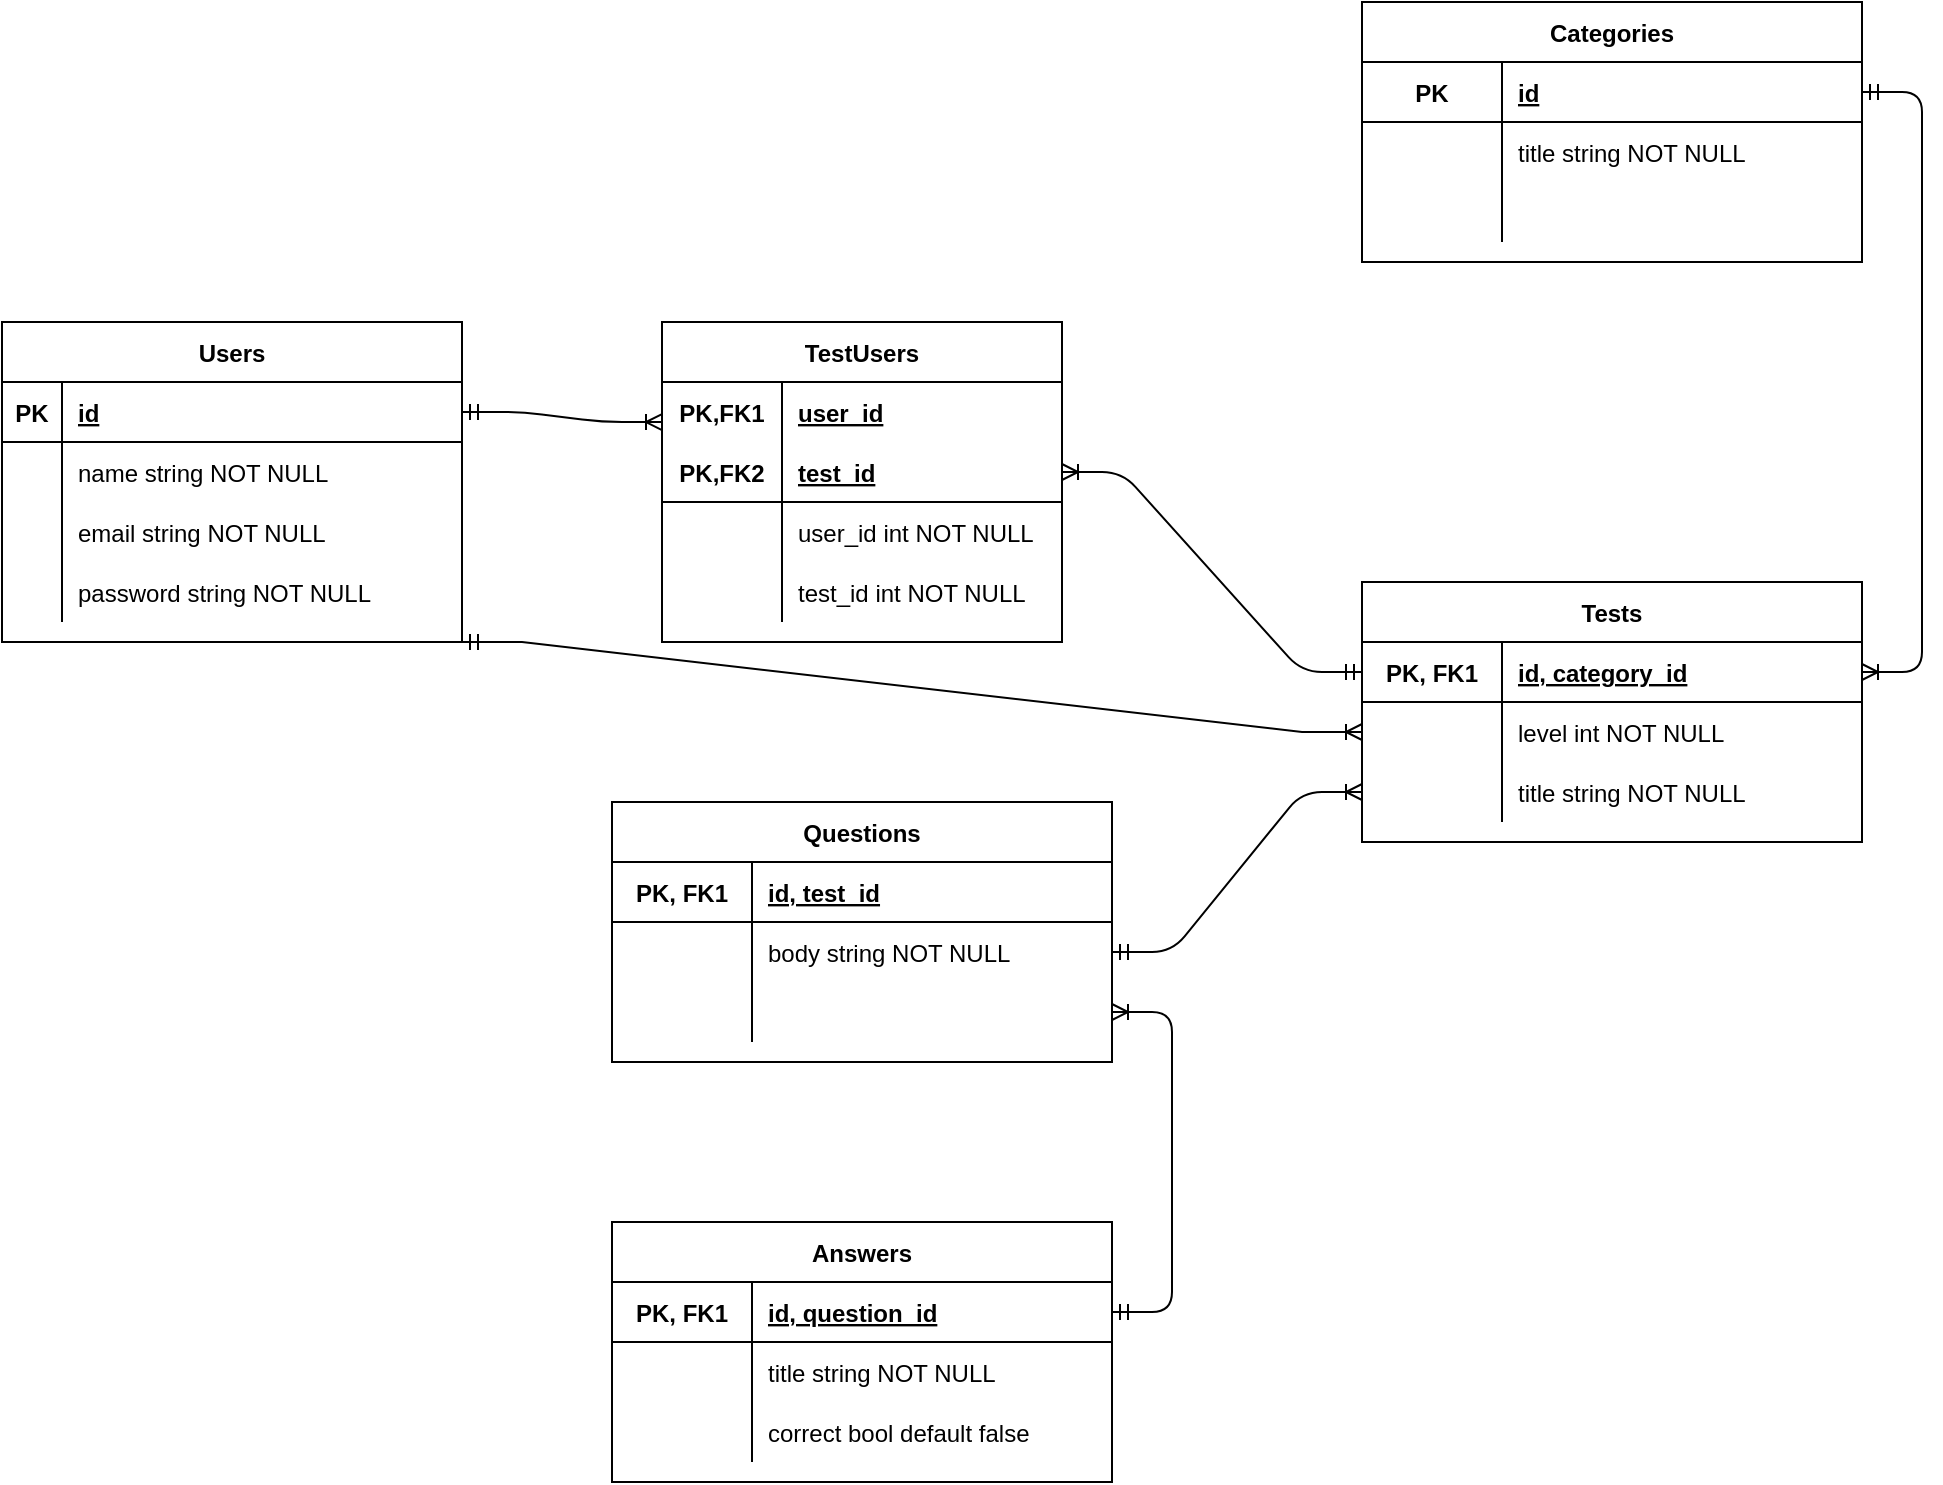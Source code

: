 <mxfile version="14.7.4" type="github">
  <diagram id="4wMRoJ0qhh7ZyPMBYZJD" name="Page-1">
    <mxGraphModel dx="1298" dy="866" grid="1" gridSize="10" guides="1" tooltips="1" connect="1" arrows="1" fold="1" page="1" pageScale="1" pageWidth="1169" pageHeight="827" math="0" shadow="0">
      <root>
        <mxCell id="0" />
        <mxCell id="1" parent="0" />
        <mxCell id="s7CfUtMBLR39WxC02sP2-21" value="Users" style="shape=table;startSize=30;container=1;collapsible=1;childLayout=tableLayout;fixedRows=1;rowLines=0;fontStyle=1;align=center;resizeLast=1;" vertex="1" parent="1">
          <mxGeometry x="30" y="200" width="230" height="160" as="geometry" />
        </mxCell>
        <mxCell id="s7CfUtMBLR39WxC02sP2-22" value="" style="shape=partialRectangle;collapsible=0;dropTarget=0;pointerEvents=0;fillColor=none;top=0;left=0;bottom=1;right=0;points=[[0,0.5],[1,0.5]];portConstraint=eastwest;" vertex="1" parent="s7CfUtMBLR39WxC02sP2-21">
          <mxGeometry y="30" width="230" height="30" as="geometry" />
        </mxCell>
        <mxCell id="s7CfUtMBLR39WxC02sP2-23" value="PK" style="shape=partialRectangle;connectable=0;fillColor=none;top=0;left=0;bottom=0;right=0;fontStyle=1;overflow=hidden;" vertex="1" parent="s7CfUtMBLR39WxC02sP2-22">
          <mxGeometry width="30" height="30" as="geometry" />
        </mxCell>
        <mxCell id="s7CfUtMBLR39WxC02sP2-24" value="id" style="shape=partialRectangle;connectable=0;fillColor=none;top=0;left=0;bottom=0;right=0;align=left;spacingLeft=6;fontStyle=5;overflow=hidden;" vertex="1" parent="s7CfUtMBLR39WxC02sP2-22">
          <mxGeometry x="30" width="200" height="30" as="geometry" />
        </mxCell>
        <mxCell id="s7CfUtMBLR39WxC02sP2-25" value="" style="shape=partialRectangle;collapsible=0;dropTarget=0;pointerEvents=0;fillColor=none;top=0;left=0;bottom=0;right=0;points=[[0,0.5],[1,0.5]];portConstraint=eastwest;" vertex="1" parent="s7CfUtMBLR39WxC02sP2-21">
          <mxGeometry y="60" width="230" height="30" as="geometry" />
        </mxCell>
        <mxCell id="s7CfUtMBLR39WxC02sP2-26" value="" style="shape=partialRectangle;connectable=0;fillColor=none;top=0;left=0;bottom=0;right=0;editable=1;overflow=hidden;" vertex="1" parent="s7CfUtMBLR39WxC02sP2-25">
          <mxGeometry width="30" height="30" as="geometry" />
        </mxCell>
        <mxCell id="s7CfUtMBLR39WxC02sP2-27" value="name string NOT NULL" style="shape=partialRectangle;connectable=0;fillColor=none;top=0;left=0;bottom=0;right=0;align=left;spacingLeft=6;overflow=hidden;" vertex="1" parent="s7CfUtMBLR39WxC02sP2-25">
          <mxGeometry x="30" width="200" height="30" as="geometry" />
        </mxCell>
        <mxCell id="s7CfUtMBLR39WxC02sP2-28" value="" style="shape=partialRectangle;collapsible=0;dropTarget=0;pointerEvents=0;fillColor=none;top=0;left=0;bottom=0;right=0;points=[[0,0.5],[1,0.5]];portConstraint=eastwest;" vertex="1" parent="s7CfUtMBLR39WxC02sP2-21">
          <mxGeometry y="90" width="230" height="30" as="geometry" />
        </mxCell>
        <mxCell id="s7CfUtMBLR39WxC02sP2-29" value="" style="shape=partialRectangle;connectable=0;fillColor=none;top=0;left=0;bottom=0;right=0;editable=1;overflow=hidden;" vertex="1" parent="s7CfUtMBLR39WxC02sP2-28">
          <mxGeometry width="30" height="30" as="geometry" />
        </mxCell>
        <mxCell id="s7CfUtMBLR39WxC02sP2-30" value="email string NOT NULL" style="shape=partialRectangle;connectable=0;fillColor=none;top=0;left=0;bottom=0;right=0;align=left;spacingLeft=6;overflow=hidden;" vertex="1" parent="s7CfUtMBLR39WxC02sP2-28">
          <mxGeometry x="30" width="200" height="30" as="geometry" />
        </mxCell>
        <mxCell id="s7CfUtMBLR39WxC02sP2-31" value="" style="shape=partialRectangle;collapsible=0;dropTarget=0;pointerEvents=0;fillColor=none;top=0;left=0;bottom=0;right=0;points=[[0,0.5],[1,0.5]];portConstraint=eastwest;" vertex="1" parent="s7CfUtMBLR39WxC02sP2-21">
          <mxGeometry y="120" width="230" height="30" as="geometry" />
        </mxCell>
        <mxCell id="s7CfUtMBLR39WxC02sP2-32" value="" style="shape=partialRectangle;connectable=0;fillColor=none;top=0;left=0;bottom=0;right=0;editable=1;overflow=hidden;" vertex="1" parent="s7CfUtMBLR39WxC02sP2-31">
          <mxGeometry width="30" height="30" as="geometry" />
        </mxCell>
        <mxCell id="s7CfUtMBLR39WxC02sP2-33" value="password string NOT NULL" style="shape=partialRectangle;connectable=0;fillColor=none;top=0;left=0;bottom=0;right=0;align=left;spacingLeft=6;overflow=hidden;" vertex="1" parent="s7CfUtMBLR39WxC02sP2-31">
          <mxGeometry x="30" width="200" height="30" as="geometry" />
        </mxCell>
        <mxCell id="s7CfUtMBLR39WxC02sP2-34" value="TestUsers" style="shape=table;startSize=30;container=1;collapsible=1;childLayout=tableLayout;fixedRows=1;rowLines=0;fontStyle=1;align=center;resizeLast=1;" vertex="1" parent="1">
          <mxGeometry x="360" y="200" width="200" height="160" as="geometry" />
        </mxCell>
        <mxCell id="s7CfUtMBLR39WxC02sP2-35" value="" style="shape=partialRectangle;collapsible=0;dropTarget=0;pointerEvents=0;fillColor=none;top=0;left=0;bottom=0;right=0;points=[[0,0.5],[1,0.5]];portConstraint=eastwest;" vertex="1" parent="s7CfUtMBLR39WxC02sP2-34">
          <mxGeometry y="30" width="200" height="30" as="geometry" />
        </mxCell>
        <mxCell id="s7CfUtMBLR39WxC02sP2-36" value="PK,FK1" style="shape=partialRectangle;connectable=0;fillColor=none;top=0;left=0;bottom=0;right=0;fontStyle=1;overflow=hidden;" vertex="1" parent="s7CfUtMBLR39WxC02sP2-35">
          <mxGeometry width="60" height="30" as="geometry" />
        </mxCell>
        <mxCell id="s7CfUtMBLR39WxC02sP2-37" value="user_id" style="shape=partialRectangle;connectable=0;fillColor=none;top=0;left=0;bottom=0;right=0;align=left;spacingLeft=6;fontStyle=5;overflow=hidden;" vertex="1" parent="s7CfUtMBLR39WxC02sP2-35">
          <mxGeometry x="60" width="140" height="30" as="geometry" />
        </mxCell>
        <mxCell id="s7CfUtMBLR39WxC02sP2-38" value="" style="shape=partialRectangle;collapsible=0;dropTarget=0;pointerEvents=0;fillColor=none;top=0;left=0;bottom=1;right=0;points=[[0,0.5],[1,0.5]];portConstraint=eastwest;" vertex="1" parent="s7CfUtMBLR39WxC02sP2-34">
          <mxGeometry y="60" width="200" height="30" as="geometry" />
        </mxCell>
        <mxCell id="s7CfUtMBLR39WxC02sP2-39" value="PK,FK2" style="shape=partialRectangle;connectable=0;fillColor=none;top=0;left=0;bottom=0;right=0;fontStyle=1;overflow=hidden;" vertex="1" parent="s7CfUtMBLR39WxC02sP2-38">
          <mxGeometry width="60" height="30" as="geometry" />
        </mxCell>
        <mxCell id="s7CfUtMBLR39WxC02sP2-40" value="test_id" style="shape=partialRectangle;connectable=0;fillColor=none;top=0;left=0;bottom=0;right=0;align=left;spacingLeft=6;fontStyle=5;overflow=hidden;" vertex="1" parent="s7CfUtMBLR39WxC02sP2-38">
          <mxGeometry x="60" width="140" height="30" as="geometry" />
        </mxCell>
        <mxCell id="s7CfUtMBLR39WxC02sP2-41" value="" style="shape=partialRectangle;collapsible=0;dropTarget=0;pointerEvents=0;fillColor=none;top=0;left=0;bottom=0;right=0;points=[[0,0.5],[1,0.5]];portConstraint=eastwest;" vertex="1" parent="s7CfUtMBLR39WxC02sP2-34">
          <mxGeometry y="90" width="200" height="30" as="geometry" />
        </mxCell>
        <mxCell id="s7CfUtMBLR39WxC02sP2-42" value="" style="shape=partialRectangle;connectable=0;fillColor=none;top=0;left=0;bottom=0;right=0;editable=1;overflow=hidden;" vertex="1" parent="s7CfUtMBLR39WxC02sP2-41">
          <mxGeometry width="60" height="30" as="geometry" />
        </mxCell>
        <mxCell id="s7CfUtMBLR39WxC02sP2-43" value="user_id int NOT NULL" style="shape=partialRectangle;connectable=0;fillColor=none;top=0;left=0;bottom=0;right=0;align=left;spacingLeft=6;overflow=hidden;" vertex="1" parent="s7CfUtMBLR39WxC02sP2-41">
          <mxGeometry x="60" width="140" height="30" as="geometry" />
        </mxCell>
        <mxCell id="s7CfUtMBLR39WxC02sP2-44" value="" style="shape=partialRectangle;collapsible=0;dropTarget=0;pointerEvents=0;fillColor=none;top=0;left=0;bottom=0;right=0;points=[[0,0.5],[1,0.5]];portConstraint=eastwest;" vertex="1" parent="s7CfUtMBLR39WxC02sP2-34">
          <mxGeometry y="120" width="200" height="30" as="geometry" />
        </mxCell>
        <mxCell id="s7CfUtMBLR39WxC02sP2-45" value="" style="shape=partialRectangle;connectable=0;fillColor=none;top=0;left=0;bottom=0;right=0;editable=1;overflow=hidden;" vertex="1" parent="s7CfUtMBLR39WxC02sP2-44">
          <mxGeometry width="60" height="30" as="geometry" />
        </mxCell>
        <mxCell id="s7CfUtMBLR39WxC02sP2-46" value="test_id int NOT NULL" style="shape=partialRectangle;connectable=0;fillColor=none;top=0;left=0;bottom=0;right=0;align=left;spacingLeft=6;overflow=hidden;" vertex="1" parent="s7CfUtMBLR39WxC02sP2-44">
          <mxGeometry x="60" width="140" height="30" as="geometry" />
        </mxCell>
        <mxCell id="s7CfUtMBLR39WxC02sP2-47" value="" style="edgeStyle=entityRelationEdgeStyle;fontSize=12;html=1;endArrow=ERoneToMany;startArrow=ERmandOne;entryX=0;entryY=0.131;entryDx=0;entryDy=0;entryPerimeter=0;exitX=1;exitY=0.5;exitDx=0;exitDy=0;" edge="1" parent="1" source="s7CfUtMBLR39WxC02sP2-22">
          <mxGeometry width="100" height="100" relative="1" as="geometry">
            <mxPoint x="291" y="250" as="sourcePoint" />
            <mxPoint x="360" y="250.03" as="targetPoint" />
          </mxGeometry>
        </mxCell>
        <mxCell id="s7CfUtMBLR39WxC02sP2-49" value="Tests" style="shape=table;startSize=30;container=1;collapsible=1;childLayout=tableLayout;fixedRows=1;rowLines=0;fontStyle=1;align=center;resizeLast=1;" vertex="1" parent="1">
          <mxGeometry x="710" y="330" width="250" height="130" as="geometry" />
        </mxCell>
        <mxCell id="s7CfUtMBLR39WxC02sP2-50" value="" style="shape=partialRectangle;collapsible=0;dropTarget=0;pointerEvents=0;fillColor=none;top=0;left=0;bottom=1;right=0;points=[[0,0.5],[1,0.5]];portConstraint=eastwest;" vertex="1" parent="s7CfUtMBLR39WxC02sP2-49">
          <mxGeometry y="30" width="250" height="30" as="geometry" />
        </mxCell>
        <mxCell id="s7CfUtMBLR39WxC02sP2-51" value="PK, FK1" style="shape=partialRectangle;connectable=0;fillColor=none;top=0;left=0;bottom=0;right=0;fontStyle=1;overflow=hidden;" vertex="1" parent="s7CfUtMBLR39WxC02sP2-50">
          <mxGeometry width="70" height="30" as="geometry" />
        </mxCell>
        <mxCell id="s7CfUtMBLR39WxC02sP2-52" value="id, category_id" style="shape=partialRectangle;connectable=0;fillColor=none;top=0;left=0;bottom=0;right=0;align=left;spacingLeft=6;fontStyle=5;overflow=hidden;" vertex="1" parent="s7CfUtMBLR39WxC02sP2-50">
          <mxGeometry x="70" width="180" height="30" as="geometry" />
        </mxCell>
        <mxCell id="s7CfUtMBLR39WxC02sP2-53" value="" style="shape=partialRectangle;collapsible=0;dropTarget=0;pointerEvents=0;fillColor=none;top=0;left=0;bottom=0;right=0;points=[[0,0.5],[1,0.5]];portConstraint=eastwest;" vertex="1" parent="s7CfUtMBLR39WxC02sP2-49">
          <mxGeometry y="60" width="250" height="30" as="geometry" />
        </mxCell>
        <mxCell id="s7CfUtMBLR39WxC02sP2-54" value="" style="shape=partialRectangle;connectable=0;fillColor=none;top=0;left=0;bottom=0;right=0;editable=1;overflow=hidden;" vertex="1" parent="s7CfUtMBLR39WxC02sP2-53">
          <mxGeometry width="70" height="30" as="geometry" />
        </mxCell>
        <mxCell id="s7CfUtMBLR39WxC02sP2-55" value="level int NOT NULL" style="shape=partialRectangle;connectable=0;fillColor=none;top=0;left=0;bottom=0;right=0;align=left;spacingLeft=6;overflow=hidden;" vertex="1" parent="s7CfUtMBLR39WxC02sP2-53">
          <mxGeometry x="70" width="180" height="30" as="geometry" />
        </mxCell>
        <mxCell id="s7CfUtMBLR39WxC02sP2-56" value="" style="shape=partialRectangle;collapsible=0;dropTarget=0;pointerEvents=0;fillColor=none;top=0;left=0;bottom=0;right=0;points=[[0,0.5],[1,0.5]];portConstraint=eastwest;" vertex="1" parent="s7CfUtMBLR39WxC02sP2-49">
          <mxGeometry y="90" width="250" height="30" as="geometry" />
        </mxCell>
        <mxCell id="s7CfUtMBLR39WxC02sP2-57" value="" style="shape=partialRectangle;connectable=0;fillColor=none;top=0;left=0;bottom=0;right=0;editable=1;overflow=hidden;" vertex="1" parent="s7CfUtMBLR39WxC02sP2-56">
          <mxGeometry width="70" height="30" as="geometry" />
        </mxCell>
        <mxCell id="s7CfUtMBLR39WxC02sP2-58" value="title string NOT NULL" style="shape=partialRectangle;connectable=0;fillColor=none;top=0;left=0;bottom=0;right=0;align=left;spacingLeft=6;overflow=hidden;" vertex="1" parent="s7CfUtMBLR39WxC02sP2-56">
          <mxGeometry x="70" width="180" height="30" as="geometry" />
        </mxCell>
        <mxCell id="s7CfUtMBLR39WxC02sP2-62" value="" style="edgeStyle=entityRelationEdgeStyle;fontSize=12;html=1;endArrow=ERoneToMany;startArrow=ERmandOne;entryX=1;entryY=0.5;entryDx=0;entryDy=0;exitX=0;exitY=0.5;exitDx=0;exitDy=0;" edge="1" parent="1" source="s7CfUtMBLR39WxC02sP2-50" target="s7CfUtMBLR39WxC02sP2-38">
          <mxGeometry width="100" height="100" relative="1" as="geometry">
            <mxPoint x="530" y="490" as="sourcePoint" />
            <mxPoint x="630" y="390" as="targetPoint" />
          </mxGeometry>
        </mxCell>
        <mxCell id="s7CfUtMBLR39WxC02sP2-76" value="Categories" style="shape=table;startSize=30;container=1;collapsible=1;childLayout=tableLayout;fixedRows=1;rowLines=0;fontStyle=1;align=center;resizeLast=1;" vertex="1" parent="1">
          <mxGeometry x="710" y="40" width="250" height="130" as="geometry" />
        </mxCell>
        <mxCell id="s7CfUtMBLR39WxC02sP2-77" value="" style="shape=partialRectangle;collapsible=0;dropTarget=0;pointerEvents=0;fillColor=none;top=0;left=0;bottom=1;right=0;points=[[0,0.5],[1,0.5]];portConstraint=eastwest;" vertex="1" parent="s7CfUtMBLR39WxC02sP2-76">
          <mxGeometry y="30" width="250" height="30" as="geometry" />
        </mxCell>
        <mxCell id="s7CfUtMBLR39WxC02sP2-78" value="PK" style="shape=partialRectangle;connectable=0;fillColor=none;top=0;left=0;bottom=0;right=0;fontStyle=1;overflow=hidden;" vertex="1" parent="s7CfUtMBLR39WxC02sP2-77">
          <mxGeometry width="70" height="30" as="geometry" />
        </mxCell>
        <mxCell id="s7CfUtMBLR39WxC02sP2-79" value="id" style="shape=partialRectangle;connectable=0;fillColor=none;top=0;left=0;bottom=0;right=0;align=left;spacingLeft=6;fontStyle=5;overflow=hidden;" vertex="1" parent="s7CfUtMBLR39WxC02sP2-77">
          <mxGeometry x="70" width="180" height="30" as="geometry" />
        </mxCell>
        <mxCell id="s7CfUtMBLR39WxC02sP2-83" value="" style="shape=partialRectangle;collapsible=0;dropTarget=0;pointerEvents=0;fillColor=none;top=0;left=0;bottom=0;right=0;points=[[0,0.5],[1,0.5]];portConstraint=eastwest;" vertex="1" parent="s7CfUtMBLR39WxC02sP2-76">
          <mxGeometry y="60" width="250" height="30" as="geometry" />
        </mxCell>
        <mxCell id="s7CfUtMBLR39WxC02sP2-84" value="" style="shape=partialRectangle;connectable=0;fillColor=none;top=0;left=0;bottom=0;right=0;editable=1;overflow=hidden;" vertex="1" parent="s7CfUtMBLR39WxC02sP2-83">
          <mxGeometry width="70" height="30" as="geometry" />
        </mxCell>
        <mxCell id="s7CfUtMBLR39WxC02sP2-85" value="title string NOT NULL" style="shape=partialRectangle;connectable=0;fillColor=none;top=0;left=0;bottom=0;right=0;align=left;spacingLeft=6;overflow=hidden;" vertex="1" parent="s7CfUtMBLR39WxC02sP2-83">
          <mxGeometry x="70" width="180" height="30" as="geometry" />
        </mxCell>
        <mxCell id="s7CfUtMBLR39WxC02sP2-86" value="" style="shape=partialRectangle;collapsible=0;dropTarget=0;pointerEvents=0;fillColor=none;top=0;left=0;bottom=0;right=0;points=[[0,0.5],[1,0.5]];portConstraint=eastwest;" vertex="1" parent="s7CfUtMBLR39WxC02sP2-76">
          <mxGeometry y="90" width="250" height="30" as="geometry" />
        </mxCell>
        <mxCell id="s7CfUtMBLR39WxC02sP2-87" value="" style="shape=partialRectangle;connectable=0;fillColor=none;top=0;left=0;bottom=0;right=0;editable=1;overflow=hidden;" vertex="1" parent="s7CfUtMBLR39WxC02sP2-86">
          <mxGeometry width="70" height="30" as="geometry" />
        </mxCell>
        <mxCell id="s7CfUtMBLR39WxC02sP2-88" value="" style="shape=partialRectangle;connectable=0;fillColor=none;top=0;left=0;bottom=0;right=0;align=left;spacingLeft=6;overflow=hidden;" vertex="1" parent="s7CfUtMBLR39WxC02sP2-86">
          <mxGeometry x="70" width="180" height="30" as="geometry" />
        </mxCell>
        <mxCell id="s7CfUtMBLR39WxC02sP2-90" value="" style="edgeStyle=entityRelationEdgeStyle;fontSize=12;html=1;endArrow=ERoneToMany;startArrow=ERmandOne;exitX=1;exitY=0.5;exitDx=0;exitDy=0;entryX=1;entryY=0.5;entryDx=0;entryDy=0;" edge="1" parent="1" source="s7CfUtMBLR39WxC02sP2-77" target="s7CfUtMBLR39WxC02sP2-50">
          <mxGeometry width="100" height="100" relative="1" as="geometry">
            <mxPoint x="845" y="220" as="sourcePoint" />
            <mxPoint x="1010" y="370" as="targetPoint" />
          </mxGeometry>
        </mxCell>
        <mxCell id="s7CfUtMBLR39WxC02sP2-94" value="Questions" style="shape=table;startSize=30;container=1;collapsible=1;childLayout=tableLayout;fixedRows=1;rowLines=0;fontStyle=1;align=center;resizeLast=1;" vertex="1" parent="1">
          <mxGeometry x="335" y="440" width="250" height="130" as="geometry" />
        </mxCell>
        <mxCell id="s7CfUtMBLR39WxC02sP2-95" value="" style="shape=partialRectangle;collapsible=0;dropTarget=0;pointerEvents=0;fillColor=none;top=0;left=0;bottom=1;right=0;points=[[0,0.5],[1,0.5]];portConstraint=eastwest;" vertex="1" parent="s7CfUtMBLR39WxC02sP2-94">
          <mxGeometry y="30" width="250" height="30" as="geometry" />
        </mxCell>
        <mxCell id="s7CfUtMBLR39WxC02sP2-96" value="PK, FK1" style="shape=partialRectangle;connectable=0;fillColor=none;top=0;left=0;bottom=0;right=0;fontStyle=1;overflow=hidden;" vertex="1" parent="s7CfUtMBLR39WxC02sP2-95">
          <mxGeometry width="70" height="30" as="geometry" />
        </mxCell>
        <mxCell id="s7CfUtMBLR39WxC02sP2-97" value="id, test_id" style="shape=partialRectangle;connectable=0;fillColor=none;top=0;left=0;bottom=0;right=0;align=left;spacingLeft=6;fontStyle=5;overflow=hidden;" vertex="1" parent="s7CfUtMBLR39WxC02sP2-95">
          <mxGeometry x="70" width="180" height="30" as="geometry" />
        </mxCell>
        <mxCell id="s7CfUtMBLR39WxC02sP2-98" value="" style="shape=partialRectangle;collapsible=0;dropTarget=0;pointerEvents=0;fillColor=none;top=0;left=0;bottom=0;right=0;points=[[0,0.5],[1,0.5]];portConstraint=eastwest;" vertex="1" parent="s7CfUtMBLR39WxC02sP2-94">
          <mxGeometry y="60" width="250" height="30" as="geometry" />
        </mxCell>
        <mxCell id="s7CfUtMBLR39WxC02sP2-99" value="" style="shape=partialRectangle;connectable=0;fillColor=none;top=0;left=0;bottom=0;right=0;editable=1;overflow=hidden;" vertex="1" parent="s7CfUtMBLR39WxC02sP2-98">
          <mxGeometry width="70" height="30" as="geometry" />
        </mxCell>
        <mxCell id="s7CfUtMBLR39WxC02sP2-100" value="body string NOT NULL" style="shape=partialRectangle;connectable=0;fillColor=none;top=0;left=0;bottom=0;right=0;align=left;spacingLeft=6;overflow=hidden;" vertex="1" parent="s7CfUtMBLR39WxC02sP2-98">
          <mxGeometry x="70" width="180" height="30" as="geometry" />
        </mxCell>
        <mxCell id="s7CfUtMBLR39WxC02sP2-101" value="" style="shape=partialRectangle;collapsible=0;dropTarget=0;pointerEvents=0;fillColor=none;top=0;left=0;bottom=0;right=0;points=[[0,0.5],[1,0.5]];portConstraint=eastwest;" vertex="1" parent="s7CfUtMBLR39WxC02sP2-94">
          <mxGeometry y="90" width="250" height="30" as="geometry" />
        </mxCell>
        <mxCell id="s7CfUtMBLR39WxC02sP2-102" value="" style="shape=partialRectangle;connectable=0;fillColor=none;top=0;left=0;bottom=0;right=0;editable=1;overflow=hidden;" vertex="1" parent="s7CfUtMBLR39WxC02sP2-101">
          <mxGeometry width="70" height="30" as="geometry" />
        </mxCell>
        <mxCell id="s7CfUtMBLR39WxC02sP2-103" value="" style="shape=partialRectangle;connectable=0;fillColor=none;top=0;left=0;bottom=0;right=0;align=left;spacingLeft=6;overflow=hidden;" vertex="1" parent="s7CfUtMBLR39WxC02sP2-101">
          <mxGeometry x="70" width="180" height="30" as="geometry" />
        </mxCell>
        <mxCell id="s7CfUtMBLR39WxC02sP2-105" value="" style="edgeStyle=entityRelationEdgeStyle;fontSize=12;html=1;endArrow=ERoneToMany;startArrow=ERmandOne;exitX=1;exitY=0.5;exitDx=0;exitDy=0;entryX=0;entryY=0.5;entryDx=0;entryDy=0;" edge="1" parent="1" source="s7CfUtMBLR39WxC02sP2-98" target="s7CfUtMBLR39WxC02sP2-56">
          <mxGeometry width="100" height="100" relative="1" as="geometry">
            <mxPoint x="530" y="610" as="sourcePoint" />
            <mxPoint x="707" y="450" as="targetPoint" />
          </mxGeometry>
        </mxCell>
        <mxCell id="s7CfUtMBLR39WxC02sP2-108" value="Answers" style="shape=table;startSize=30;container=1;collapsible=1;childLayout=tableLayout;fixedRows=1;rowLines=0;fontStyle=1;align=center;resizeLast=1;" vertex="1" parent="1">
          <mxGeometry x="335" y="650" width="250" height="130" as="geometry" />
        </mxCell>
        <mxCell id="s7CfUtMBLR39WxC02sP2-109" value="" style="shape=partialRectangle;collapsible=0;dropTarget=0;pointerEvents=0;fillColor=none;top=0;left=0;bottom=1;right=0;points=[[0,0.5],[1,0.5]];portConstraint=eastwest;" vertex="1" parent="s7CfUtMBLR39WxC02sP2-108">
          <mxGeometry y="30" width="250" height="30" as="geometry" />
        </mxCell>
        <mxCell id="s7CfUtMBLR39WxC02sP2-110" value="PK, FK1" style="shape=partialRectangle;connectable=0;fillColor=none;top=0;left=0;bottom=0;right=0;fontStyle=1;overflow=hidden;" vertex="1" parent="s7CfUtMBLR39WxC02sP2-109">
          <mxGeometry width="70" height="30" as="geometry" />
        </mxCell>
        <mxCell id="s7CfUtMBLR39WxC02sP2-111" value="id, question_id" style="shape=partialRectangle;connectable=0;fillColor=none;top=0;left=0;bottom=0;right=0;align=left;spacingLeft=6;fontStyle=5;overflow=hidden;" vertex="1" parent="s7CfUtMBLR39WxC02sP2-109">
          <mxGeometry x="70" width="180" height="30" as="geometry" />
        </mxCell>
        <mxCell id="s7CfUtMBLR39WxC02sP2-112" value="" style="shape=partialRectangle;collapsible=0;dropTarget=0;pointerEvents=0;fillColor=none;top=0;left=0;bottom=0;right=0;points=[[0,0.5],[1,0.5]];portConstraint=eastwest;" vertex="1" parent="s7CfUtMBLR39WxC02sP2-108">
          <mxGeometry y="60" width="250" height="30" as="geometry" />
        </mxCell>
        <mxCell id="s7CfUtMBLR39WxC02sP2-113" value="" style="shape=partialRectangle;connectable=0;fillColor=none;top=0;left=0;bottom=0;right=0;editable=1;overflow=hidden;" vertex="1" parent="s7CfUtMBLR39WxC02sP2-112">
          <mxGeometry width="70" height="30" as="geometry" />
        </mxCell>
        <mxCell id="s7CfUtMBLR39WxC02sP2-114" value="title string NOT NULL" style="shape=partialRectangle;connectable=0;fillColor=none;top=0;left=0;bottom=0;right=0;align=left;spacingLeft=6;overflow=hidden;" vertex="1" parent="s7CfUtMBLR39WxC02sP2-112">
          <mxGeometry x="70" width="180" height="30" as="geometry" />
        </mxCell>
        <mxCell id="s7CfUtMBLR39WxC02sP2-115" value="" style="shape=partialRectangle;collapsible=0;dropTarget=0;pointerEvents=0;fillColor=none;top=0;left=0;bottom=0;right=0;points=[[0,0.5],[1,0.5]];portConstraint=eastwest;" vertex="1" parent="s7CfUtMBLR39WxC02sP2-108">
          <mxGeometry y="90" width="250" height="30" as="geometry" />
        </mxCell>
        <mxCell id="s7CfUtMBLR39WxC02sP2-116" value="" style="shape=partialRectangle;connectable=0;fillColor=none;top=0;left=0;bottom=0;right=0;editable=1;overflow=hidden;" vertex="1" parent="s7CfUtMBLR39WxC02sP2-115">
          <mxGeometry width="70" height="30" as="geometry" />
        </mxCell>
        <mxCell id="s7CfUtMBLR39WxC02sP2-117" value="correct bool default false" style="shape=partialRectangle;connectable=0;fillColor=none;top=0;left=0;bottom=0;right=0;align=left;spacingLeft=6;overflow=hidden;" vertex="1" parent="s7CfUtMBLR39WxC02sP2-115">
          <mxGeometry x="70" width="180" height="30" as="geometry" />
        </mxCell>
        <mxCell id="s7CfUtMBLR39WxC02sP2-119" value="" style="edgeStyle=entityRelationEdgeStyle;fontSize=12;html=1;endArrow=ERoneToMany;startArrow=ERmandOne;exitX=1;exitY=0.5;exitDx=0;exitDy=0;entryX=1;entryY=0.5;entryDx=0;entryDy=0;" edge="1" parent="1" source="s7CfUtMBLR39WxC02sP2-109" target="s7CfUtMBLR39WxC02sP2-101">
          <mxGeometry width="100" height="100" relative="1" as="geometry">
            <mxPoint x="530" y="560" as="sourcePoint" />
            <mxPoint x="550" y="570" as="targetPoint" />
          </mxGeometry>
        </mxCell>
        <mxCell id="s7CfUtMBLR39WxC02sP2-120" value="" style="edgeStyle=entityRelationEdgeStyle;fontSize=12;html=1;endArrow=ERoneToMany;startArrow=ERmandOne;entryX=0;entryY=0.5;entryDx=0;entryDy=0;exitX=1;exitY=1;exitDx=0;exitDy=0;rounded=0;" edge="1" parent="1" source="s7CfUtMBLR39WxC02sP2-21" target="s7CfUtMBLR39WxC02sP2-53">
          <mxGeometry width="100" height="100" relative="1" as="geometry">
            <mxPoint x="170" y="360" as="sourcePoint" />
            <mxPoint x="630" y="440" as="targetPoint" />
          </mxGeometry>
        </mxCell>
      </root>
    </mxGraphModel>
  </diagram>
</mxfile>
